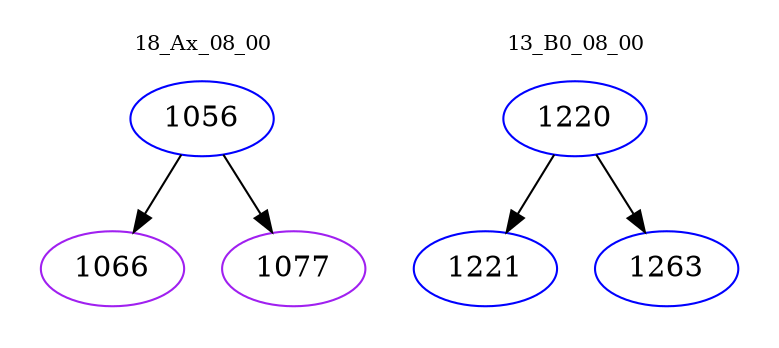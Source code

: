 digraph{
subgraph cluster_0 {
color = white
label = "18_Ax_08_00";
fontsize=10;
T0_1056 [label="1056", color="blue"]
T0_1056 -> T0_1066 [color="black"]
T0_1066 [label="1066", color="purple"]
T0_1056 -> T0_1077 [color="black"]
T0_1077 [label="1077", color="purple"]
}
subgraph cluster_1 {
color = white
label = "13_B0_08_00";
fontsize=10;
T1_1220 [label="1220", color="blue"]
T1_1220 -> T1_1221 [color="black"]
T1_1221 [label="1221", color="blue"]
T1_1220 -> T1_1263 [color="black"]
T1_1263 [label="1263", color="blue"]
}
}
